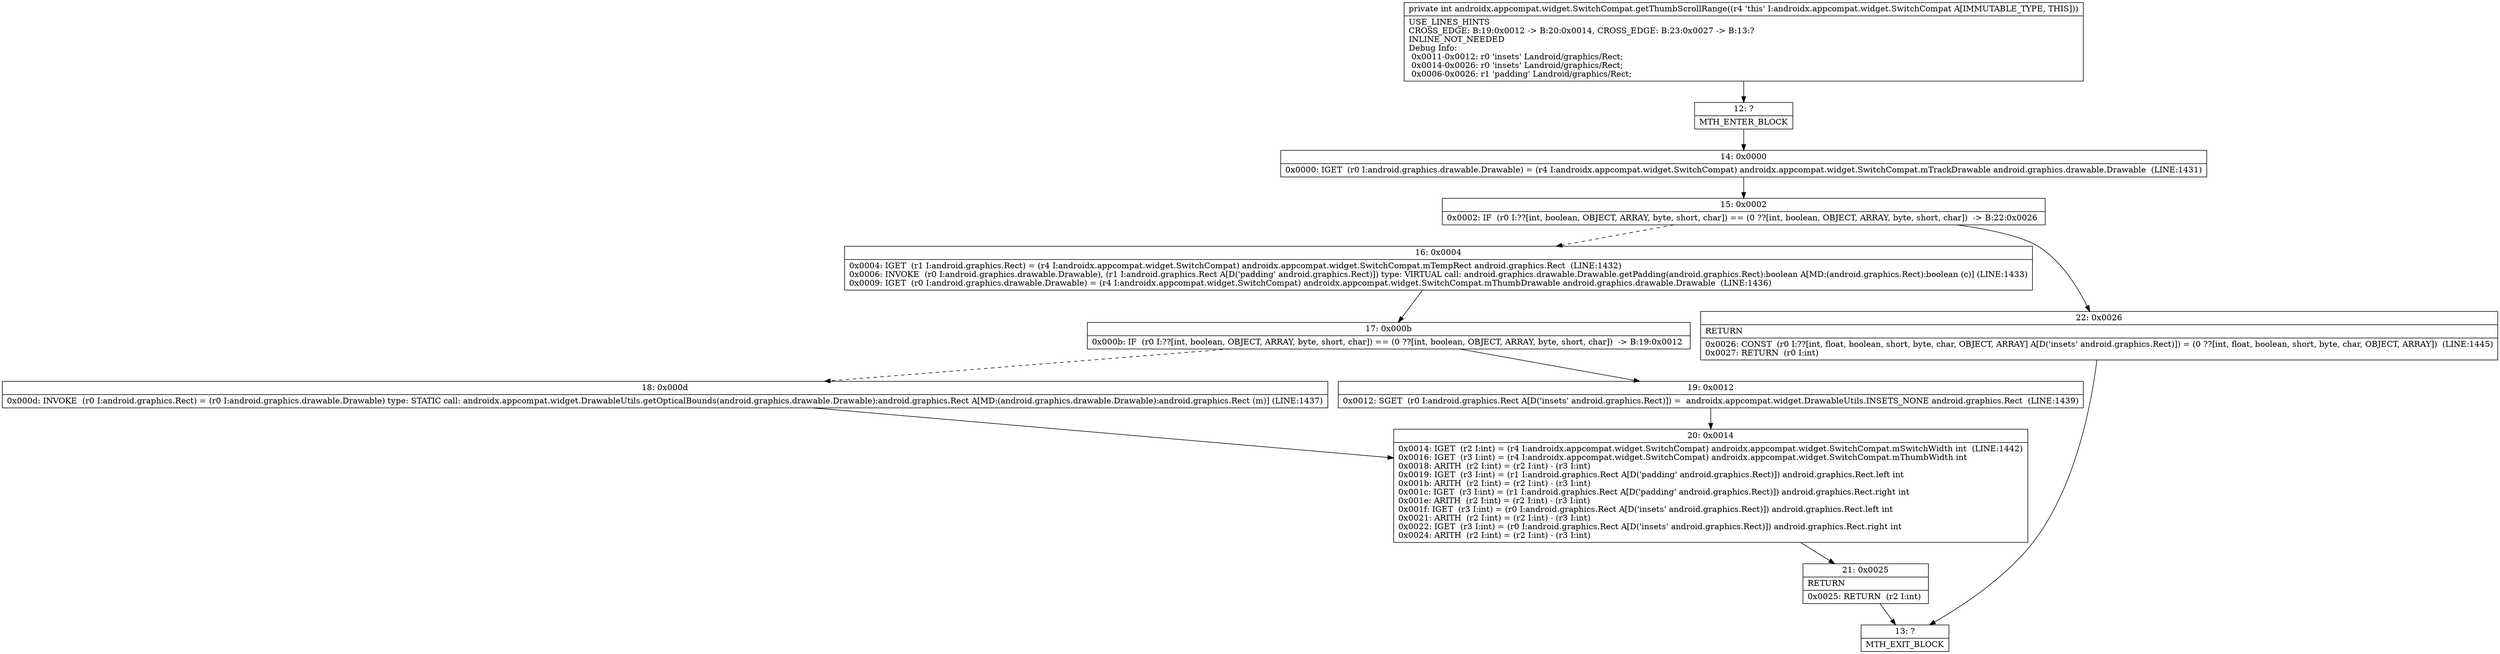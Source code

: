 digraph "CFG forandroidx.appcompat.widget.SwitchCompat.getThumbScrollRange()I" {
Node_12 [shape=record,label="{12\:\ ?|MTH_ENTER_BLOCK\l}"];
Node_14 [shape=record,label="{14\:\ 0x0000|0x0000: IGET  (r0 I:android.graphics.drawable.Drawable) = (r4 I:androidx.appcompat.widget.SwitchCompat) androidx.appcompat.widget.SwitchCompat.mTrackDrawable android.graphics.drawable.Drawable  (LINE:1431)\l}"];
Node_15 [shape=record,label="{15\:\ 0x0002|0x0002: IF  (r0 I:??[int, boolean, OBJECT, ARRAY, byte, short, char]) == (0 ??[int, boolean, OBJECT, ARRAY, byte, short, char])  \-\> B:22:0x0026 \l}"];
Node_16 [shape=record,label="{16\:\ 0x0004|0x0004: IGET  (r1 I:android.graphics.Rect) = (r4 I:androidx.appcompat.widget.SwitchCompat) androidx.appcompat.widget.SwitchCompat.mTempRect android.graphics.Rect  (LINE:1432)\l0x0006: INVOKE  (r0 I:android.graphics.drawable.Drawable), (r1 I:android.graphics.Rect A[D('padding' android.graphics.Rect)]) type: VIRTUAL call: android.graphics.drawable.Drawable.getPadding(android.graphics.Rect):boolean A[MD:(android.graphics.Rect):boolean (c)] (LINE:1433)\l0x0009: IGET  (r0 I:android.graphics.drawable.Drawable) = (r4 I:androidx.appcompat.widget.SwitchCompat) androidx.appcompat.widget.SwitchCompat.mThumbDrawable android.graphics.drawable.Drawable  (LINE:1436)\l}"];
Node_17 [shape=record,label="{17\:\ 0x000b|0x000b: IF  (r0 I:??[int, boolean, OBJECT, ARRAY, byte, short, char]) == (0 ??[int, boolean, OBJECT, ARRAY, byte, short, char])  \-\> B:19:0x0012 \l}"];
Node_18 [shape=record,label="{18\:\ 0x000d|0x000d: INVOKE  (r0 I:android.graphics.Rect) = (r0 I:android.graphics.drawable.Drawable) type: STATIC call: androidx.appcompat.widget.DrawableUtils.getOpticalBounds(android.graphics.drawable.Drawable):android.graphics.Rect A[MD:(android.graphics.drawable.Drawable):android.graphics.Rect (m)] (LINE:1437)\l}"];
Node_20 [shape=record,label="{20\:\ 0x0014|0x0014: IGET  (r2 I:int) = (r4 I:androidx.appcompat.widget.SwitchCompat) androidx.appcompat.widget.SwitchCompat.mSwitchWidth int  (LINE:1442)\l0x0016: IGET  (r3 I:int) = (r4 I:androidx.appcompat.widget.SwitchCompat) androidx.appcompat.widget.SwitchCompat.mThumbWidth int \l0x0018: ARITH  (r2 I:int) = (r2 I:int) \- (r3 I:int) \l0x0019: IGET  (r3 I:int) = (r1 I:android.graphics.Rect A[D('padding' android.graphics.Rect)]) android.graphics.Rect.left int \l0x001b: ARITH  (r2 I:int) = (r2 I:int) \- (r3 I:int) \l0x001c: IGET  (r3 I:int) = (r1 I:android.graphics.Rect A[D('padding' android.graphics.Rect)]) android.graphics.Rect.right int \l0x001e: ARITH  (r2 I:int) = (r2 I:int) \- (r3 I:int) \l0x001f: IGET  (r3 I:int) = (r0 I:android.graphics.Rect A[D('insets' android.graphics.Rect)]) android.graphics.Rect.left int \l0x0021: ARITH  (r2 I:int) = (r2 I:int) \- (r3 I:int) \l0x0022: IGET  (r3 I:int) = (r0 I:android.graphics.Rect A[D('insets' android.graphics.Rect)]) android.graphics.Rect.right int \l0x0024: ARITH  (r2 I:int) = (r2 I:int) \- (r3 I:int) \l}"];
Node_21 [shape=record,label="{21\:\ 0x0025|RETURN\l|0x0025: RETURN  (r2 I:int) \l}"];
Node_13 [shape=record,label="{13\:\ ?|MTH_EXIT_BLOCK\l}"];
Node_19 [shape=record,label="{19\:\ 0x0012|0x0012: SGET  (r0 I:android.graphics.Rect A[D('insets' android.graphics.Rect)]) =  androidx.appcompat.widget.DrawableUtils.INSETS_NONE android.graphics.Rect  (LINE:1439)\l}"];
Node_22 [shape=record,label="{22\:\ 0x0026|RETURN\l|0x0026: CONST  (r0 I:??[int, float, boolean, short, byte, char, OBJECT, ARRAY] A[D('insets' android.graphics.Rect)]) = (0 ??[int, float, boolean, short, byte, char, OBJECT, ARRAY])  (LINE:1445)\l0x0027: RETURN  (r0 I:int) \l}"];
MethodNode[shape=record,label="{private int androidx.appcompat.widget.SwitchCompat.getThumbScrollRange((r4 'this' I:androidx.appcompat.widget.SwitchCompat A[IMMUTABLE_TYPE, THIS]))  | USE_LINES_HINTS\lCROSS_EDGE: B:19:0x0012 \-\> B:20:0x0014, CROSS_EDGE: B:23:0x0027 \-\> B:13:?\lINLINE_NOT_NEEDED\lDebug Info:\l  0x0011\-0x0012: r0 'insets' Landroid\/graphics\/Rect;\l  0x0014\-0x0026: r0 'insets' Landroid\/graphics\/Rect;\l  0x0006\-0x0026: r1 'padding' Landroid\/graphics\/Rect;\l}"];
MethodNode -> Node_12;Node_12 -> Node_14;
Node_14 -> Node_15;
Node_15 -> Node_16[style=dashed];
Node_15 -> Node_22;
Node_16 -> Node_17;
Node_17 -> Node_18[style=dashed];
Node_17 -> Node_19;
Node_18 -> Node_20;
Node_20 -> Node_21;
Node_21 -> Node_13;
Node_19 -> Node_20;
Node_22 -> Node_13;
}

